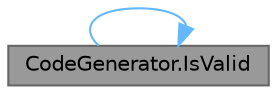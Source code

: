 digraph "CodeGenerator.IsValid"
{
 // LATEX_PDF_SIZE
  bgcolor="transparent";
  edge [fontname=Helvetica,fontsize=10,labelfontname=Helvetica,labelfontsize=10];
  node [fontname=Helvetica,fontsize=10,shape=box,height=0.2,width=0.4];
  rankdir="LR";
  Node1 [id="Node000001",label="CodeGenerator.IsValid",height=0.2,width=0.4,color="gray40", fillcolor="grey60", style="filled", fontcolor="black",tooltip="Checks if a party code is valid."];
  Node1 -> Node1 [id="edge1_Node000001_Node000001",color="steelblue1",style="solid",tooltip=" "];
}
